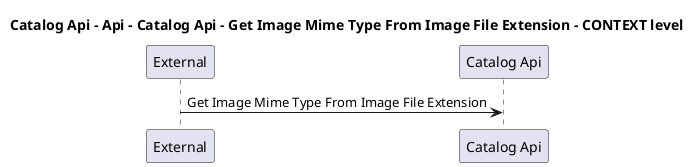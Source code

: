 @startuml

title Catalog Api - Api - Catalog Api - Get Image Mime Type From Image File Extension - CONTEXT level

participant "External" as C4InterFlow.SoftwareSystems.ExternalSystem
participant "Catalog Api" as dotnet.eShop.Architecture.SoftwareSystems.CatalogApi

C4InterFlow.SoftwareSystems.ExternalSystem -> dotnet.eShop.Architecture.SoftwareSystems.CatalogApi : Get Image Mime Type From Image File Extension


@enduml

